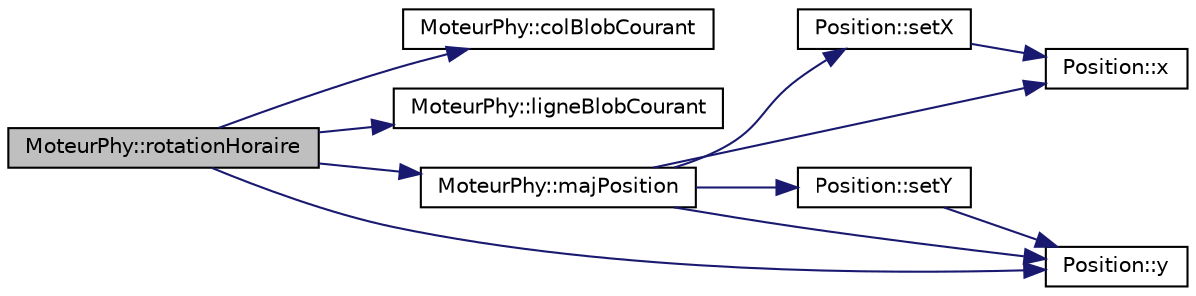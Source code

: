 digraph G
{
  bgcolor="transparent";
  edge [fontname="Helvetica",fontsize="10",labelfontname="Helvetica",labelfontsize="10"];
  node [fontname="Helvetica",fontsize="10",shape=record];
  rankdir=LR;
  Node1 [label="MoteurPhy::rotationHoraire",height=0.2,width=0.4,color="black", fillcolor="grey75", style="filled" fontcolor="black"];
  Node1 -> Node2 [color="midnightblue",fontsize="10",style="solid"];
  Node2 [label="MoteurPhy::colBlobCourant",height=0.2,width=0.4,color="black",URL="$a00013.html#afc5325d5fbbff1cd9c72b943726a02ea"];
  Node1 -> Node3 [color="midnightblue",fontsize="10",style="solid"];
  Node3 [label="MoteurPhy::ligneBlobCourant",height=0.2,width=0.4,color="black",URL="$a00013.html#aa5c0b98ac8017941948a790736bec204"];
  Node1 -> Node4 [color="midnightblue",fontsize="10",style="solid"];
  Node4 [label="MoteurPhy::majPosition",height=0.2,width=0.4,color="black",URL="$a00013.html#a01eb529a43ee1e37c6a46339768ff406",tooltip="updating position of blobs"];
  Node4 -> Node5 [color="midnightblue",fontsize="10",style="solid"];
  Node5 [label="Position::setX",height=0.2,width=0.4,color="black",URL="$a00014.html#ad46bb77324e2d9538e15f1a25320f1ff"];
  Node5 -> Node6 [color="midnightblue",fontsize="10",style="solid"];
  Node6 [label="Position::x",height=0.2,width=0.4,color="black",URL="$a00014.html#a0841d002439a9ce95e6648743f40d304"];
  Node4 -> Node7 [color="midnightblue",fontsize="10",style="solid"];
  Node7 [label="Position::setY",height=0.2,width=0.4,color="black",URL="$a00014.html#a473274f1a3e4888f9c5e3eba0889a1ab"];
  Node7 -> Node8 [color="midnightblue",fontsize="10",style="solid"];
  Node8 [label="Position::y",height=0.2,width=0.4,color="black",URL="$a00014.html#a6aefe2530c6dbb86834ab51a6efbad4a"];
  Node4 -> Node6 [color="midnightblue",fontsize="10",style="solid"];
  Node4 -> Node8 [color="midnightblue",fontsize="10",style="solid"];
  Node1 -> Node8 [color="midnightblue",fontsize="10",style="solid"];
}
